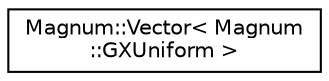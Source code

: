 digraph "圖形化之類別階層"
{
  edge [fontname="Helvetica",fontsize="10",labelfontname="Helvetica",labelfontsize="10"];
  node [fontname="Helvetica",fontsize="10",shape=record];
  rankdir="LR";
  Node1 [label="Magnum::Vector\< Magnum\l::GXUniform \>",height=0.2,width=0.4,color="black", fillcolor="white", style="filled",URL="$class_magnum_1_1_vector.html"];
}
